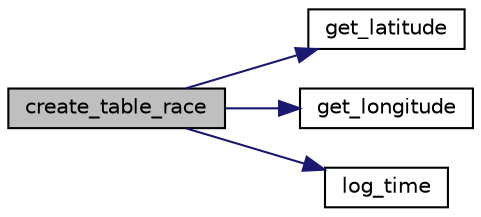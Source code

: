 digraph "create_table_race"
{
 // LATEX_PDF_SIZE
  edge [fontname="Helvetica",fontsize="10",labelfontname="Helvetica",labelfontsize="10"];
  node [fontname="Helvetica",fontsize="10",shape=record];
  rankdir="LR";
  Node1 [label="create_table_race",height=0.2,width=0.4,color="black", fillcolor="grey75", style="filled", fontcolor="black",tooltip=" "];
  Node1 -> Node2 [color="midnightblue",fontsize="10",style="solid",fontname="Helvetica"];
  Node2 [label="get_latitude",height=0.2,width=0.4,color="black", fillcolor="white", style="filled",URL="$escale_8c.html#a47ed7111a90b0647b15225d0e8465802",tooltip="getter for the latitude of the stopover"];
  Node1 -> Node3 [color="midnightblue",fontsize="10",style="solid",fontname="Helvetica"];
  Node3 [label="get_longitude",height=0.2,width=0.4,color="black", fillcolor="white", style="filled",URL="$escale_8c.html#a166cb8e429d11ec84523c13925bc859c",tooltip="getter for the longitude of the stopover"];
  Node1 -> Node4 [color="midnightblue",fontsize="10",style="solid",fontname="Helvetica"];
  Node4 [label="log_time",height=0.2,width=0.4,color="black", fillcolor="white", style="filled",URL="$escale_8c.html#a6dede904859d79a2786e8b668593990a",tooltip=" "];
}
